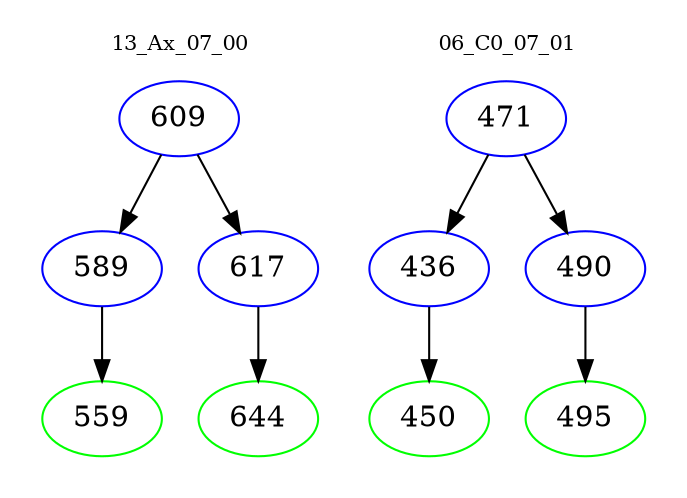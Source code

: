 digraph{
subgraph cluster_0 {
color = white
label = "13_Ax_07_00";
fontsize=10;
T0_609 [label="609", color="blue"]
T0_609 -> T0_589 [color="black"]
T0_589 [label="589", color="blue"]
T0_589 -> T0_559 [color="black"]
T0_559 [label="559", color="green"]
T0_609 -> T0_617 [color="black"]
T0_617 [label="617", color="blue"]
T0_617 -> T0_644 [color="black"]
T0_644 [label="644", color="green"]
}
subgraph cluster_1 {
color = white
label = "06_C0_07_01";
fontsize=10;
T1_471 [label="471", color="blue"]
T1_471 -> T1_436 [color="black"]
T1_436 [label="436", color="blue"]
T1_436 -> T1_450 [color="black"]
T1_450 [label="450", color="green"]
T1_471 -> T1_490 [color="black"]
T1_490 [label="490", color="blue"]
T1_490 -> T1_495 [color="black"]
T1_495 [label="495", color="green"]
}
}
